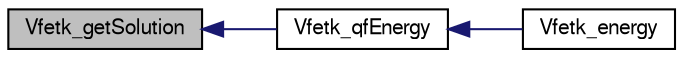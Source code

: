 digraph "Vfetk_getSolution"
{
  edge [fontname="FreeSans",fontsize="10",labelfontname="FreeSans",labelfontsize="10"];
  node [fontname="FreeSans",fontsize="10",shape=record];
  rankdir="LR";
  Node1 [label="Vfetk_getSolution",height=0.2,width=0.4,color="black", fillcolor="grey75", style="filled" fontcolor="black"];
  Node1 -> Node2 [dir="back",color="midnightblue",fontsize="10",style="solid",fontname="FreeSans"];
  Node2 [label="Vfetk_qfEnergy",height=0.2,width=0.4,color="black", fillcolor="white", style="filled",URL="$group___vfetk.html#gaafb597ee322d08a7965286e01d0b8092",tooltip="Get the &quot;fixed charge&quot; contribution to the electrostatic energy."];
  Node2 -> Node3 [dir="back",color="midnightblue",fontsize="10",style="solid",fontname="FreeSans"];
  Node3 [label="Vfetk_energy",height=0.2,width=0.4,color="black", fillcolor="white", style="filled",URL="$group___vfetk.html#ga3f3d1cae1750599794eb65d4db989cdd",tooltip="Return the total electrostatic energy."];
}
